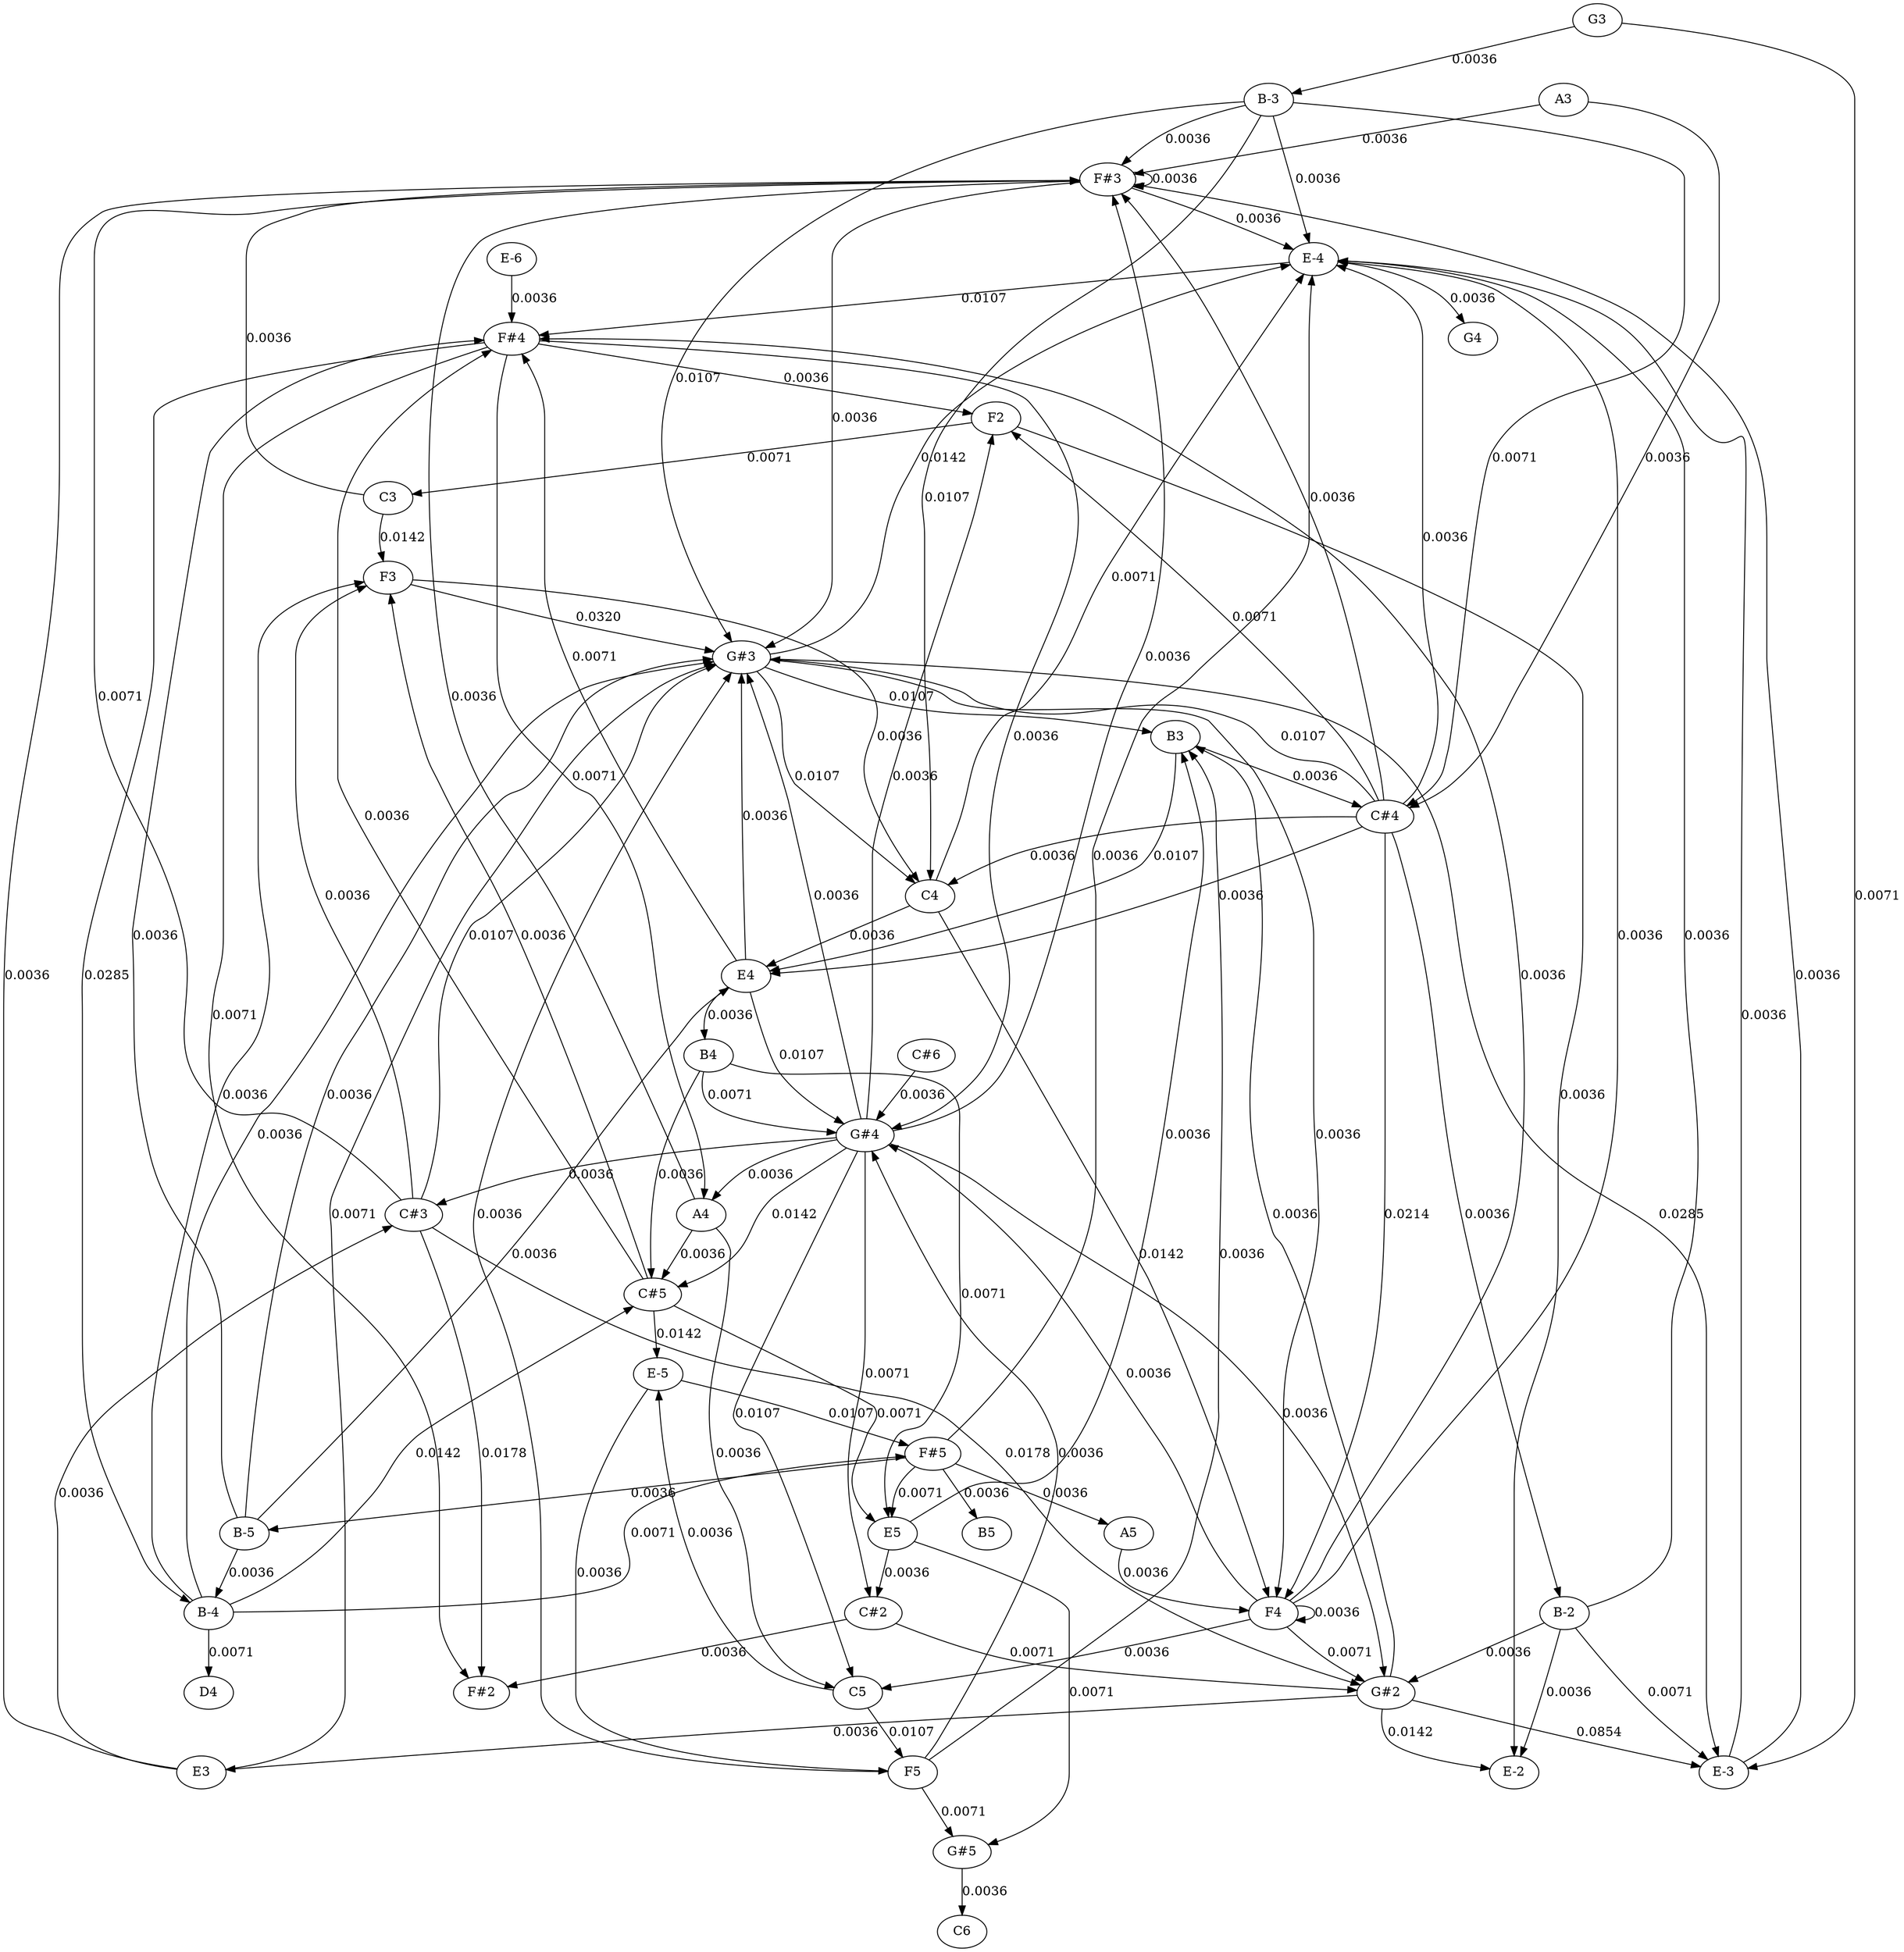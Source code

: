 strict graph {
	graph [bb="0,0,1920.5,2106"];
	node [label="\N"];
	edge [arrowtype=normal,
		dir=forward
	];
	A3	 [height="0.5",
		pos="1782,1998",
		width="0.75"];
	"F#3"	 [height="0.5",
		pos="1108,1908",
		width="0.75"];
	A3 -- "F#3"	 [label="0.0036",
		lp="1525.2,1953",
		pos="e,1134.2,1912.4 1755.6,1993.6 1650.9,1979.9 1265.3,1929.5 1144.4,1913.8"];
	"C#4"	 [height="0.5",
		pos="1343,828",
		width="0.75187"];
	A3 -- "C#4"	 [label="0.0036",
		lp="1828.2,1413",
		pos="e,1370.2,829.63 1790.2,1980.6 1798.2,1963.3 1809,1934.9 1809,1909 1809,1909 1809,1909 1809,1457 1809,1220.6 1764.5,1152.4 1636,954\
 1619.6,928.71 1618.1,919.3 1595,900 1532.3,847.72 1433.6,833.85 1380.2,830.23"];
	"F#3" -- "F#3"	 [label="0.0036",
		lp="1172.2,1908",
		pos="e,1132.5,1899.9 1132.5,1916.1 1143.5,1916.9 1153,1914.2 1153,1908 1153,1903.8 1148.7,1901.3 1142.6,1900.2"];
	"E-4"	 [height="0.5",
		pos="1447,1818",
		width="0.75"];
	"F#3" -- "E-4"	 [label="0.0036",
		lp="1327.2,1863",
		pos="e,1422,1825.5 1132.7,1900.6 1192.1,1885.2 1343.3,1845.9 1412.1,1828.1"];
	"G#3"	 [height="0.5",
		pos="990,1008",
		width="0.75927"];
	"F#3" -- "G#3"	 [label="0.0036",
		lp="1171.2,1458",
		pos="e,1005.2,1023.2 1108,1889.8 1108,1872.1 1108,1843.6 1108,1819 1108,1819 1108,1819 1108,1502 1108,1458.6 1144.5,1460.8 1164,1422 \
1178.6,1393 1183.5,1381.6 1176,1350 1141.1,1202 1110.1,1168.6 1023,1044 1019.8,1039.4 1016,1034.8 1012.1,1030.5"];
	"C#4" -- "F#3"	 [label="0.0036",
		lp="1477.2,1368",
		pos="e,1118.2,1891.1 1355.8,844.19 1377.7,871.37 1422,931.01 1440,990 1503.1,1196.8 1488.8,1272 1417,1476 1415.7,1479.8 1350.4,1598.8\
 1348,1602 1320.9,1638.2 1305.3,1639.5 1276,1674 1214.7,1746 1152.1,1839.1 1123.7,1882.6"];
	F2	 [height="0.5",
		pos="865,1638",
		width="0.75"];
	"C#4" -- F2	 [label="0.0071",
		lp="1331.2,1233",
		pos="e,892.14,1636.9 1342.8,846.2 1342.1,890.85 1339.1,1014.1 1328,1116 1315.6,1229.6 1254.3,1537.5 1160,1602 1118.9,1630.1 971.98,1635.7\
 902.25,1636.8"];
	F4	 [height="0.5",
		pos="908,1278",
		width="0.75"];
	"C#4" -- F4	 [label="0.0214",
		lp="1129.2,1053",
		pos="e,920.72,1261.7 1318.4,835.99 1301.2,841.68 1278.3,850.92 1261,864 1228.2,888.8 1229.4,904.54 1203,936 1114.1,1041.9 1088.1,1065.1\
 998,1170 973.32,1198.7 945.29,1232.2 927.16,1254"];
	"B-2"	 [height="0.5",
		pos="1584,198",
		width="0.75"];
	"C#4" -- "B-2"	 [label="0.0036",
		lp="1440.2,513",
		pos="e,1579.6,215.77 1344.6,809.91 1349.2,764.51 1364.9,637.66 1404,540 1449.4,426.62 1496.2,416.58 1548,306 1560.4,279.49 1570.6,247.5\
 1576.9,225.44"];
	"C#4" -- "E-4"	 [label="0.0036",
		lp="1561.2,1323",
		pos="e,1471.6,1810.4 1368.9,833.76 1422.6,845.29 1541,880.01 1541,962 1541,1279 1541,1279 1541,1279 1541,1486.6 1581.7,1543.1 1538,1746\
 1534.3,1763.1 1534.3,1769.5 1522,1782 1510.8,1793.4 1495.2,1801.5 1481.1,1807"];
	C4	 [height="0.5",
		pos="1019,1368",
		width="0.75"];
	"C#4" -- C4	 [label="0.0036",
		lp="1176.2,1098",
		pos="e,1023.8,1350.1 1330.4,844.29 1288.9,895.34 1154.1,1065.6 1072,1224 1051.9,1262.7 1035.7,1310.8 1026.7,1340.2"];
	"C#4" -- "G#3"	 [label="0.0107",
		lp="1180.2,918",
		pos="e,1012.1,997.2 1317.4,834.08 1292.5,839.55 1254.1,849.48 1223,864 1144.9,900.49 1136.7,929.06 1062,972 1049,979.45 1034.3,986.82\
 1021.5,992.86"];
	E4	 [height="0.5",
		pos="966,738",
		width="0.75"];
	"C#4" -- E4	 [label="0.0036",
		lp="1208.2,783",
		pos="e,991.21,744.88 1317.7,821.09 1252.1,805.78 1076.5,764.8 1001.2,747.21"];
	"E-2"	 [height="0.5",
		pos="1069,18",
		width="0.75"];
	F2 -- "E-2"	 [label="0.0036",
		lp="1231.2,828",
		pos="e,1069.9,36.055 891.35,1633.2 956.02,1622.2 1122.5,1584.2 1194,1476 1297.7,1319.1 1211.2,814.54 1175,630 1154.2,524.08 1130.3,502\
 1110,396 1085.1,266.39 1074.1,108.59 1070.4,46.23"];
	C3	 [height="0.5",
		pos="865,1548",
		width="0.75"];
	F2 -- C3	 [label="0.0071",
		lp="884.25,1593",
		pos="e,865,1566.1 865,1619.6 865,1607.2 865,1590.4 865,1576.2"];
	F4 -- F4	 [label="0.0036",
		lp="972.25,1278",
		pos="e,932.53,1269.9 932.53,1286.1 943.51,1286.9 953,1284.2 953,1278 953,1273.8 948.72,1271.3 942.57,1270.2"];
	F4 -- "E-4"	 [label="0.0036",
		lp="1358.2,1548",
		pos="e,1440.3,1800.4 933.93,1283.4 998.67,1295.8 1168.7,1336.9 1259,1440 1308.6,1496.6 1313.4,1517.2 1348,1584 1367.8,1622.2 1415.3,1738.4\
 1436.5,1790.9"];
	C5	 [height="0.5",
		pos="285,1008",
		width="0.75"];
	F4 -- C5	 [label="0.0036",
		lp="247.25,1143",
		pos="e,270.59,1023.2 881.48,1274.2 760.87,1261.3 268.26,1205.7 227.5,1152 198.96,1114.4 237.06,1060.7 263.51,1031"];
	"F#4"	 [height="0.5",
		pos="629,1728",
		width="0.75"];
	F4 -- "F#4"	 [label="0.0036",
		lp="714.25,1503",
		pos="e,636.13,1710.4 890.23,1291.6 849.13,1321.6 747,1401.9 694.5,1494 649.46,1573 671.39,1605.6 643,1692 642.03,1695 640.94,1698 639.8\
,1701"];
	"G#2"	 [height="0.5",
		pos="907,108",
		width="0.75927"];
	F4 -- "G#2"	 [label="0.0071",
		lp="1046.2,693",
		pos="e,915.51,125.14 906.62,1259.8 903.19,1210.9 896.66,1067.4 927,954 940.87,902.16 962.78,896.48 981,846 1054.4,642.64 1040.6,572.73\
 1002,360 986.35,273.69 942.34,178.58 920.15,134.29"];
	"G#4"	 [height="0.5",
		pos="458,1188",
		width="0.75927"];
	F4 -- "G#4"	 [label="0.0036",
		lp="706.25,1233",
		pos="e,484.13,1193.4 881.49,1274.1 839.68,1269.3 756.02,1258.5 686.5,1242 660.85,1235.9 655.51,1230.6 630,1224 583.63,1211.9 529.34,1201.5\
 494.34,1195.2"];
	"B-2" -- "E-4"	 [label="0.0036",
		lp="1730.2,1008",
		pos="e,1474,1816.2 1592.8,215.49 1624.4,276.69 1731,497.3 1731,692 1731,874 1731,874 1731,874 1731,1039 1633,1067 1633,1232 1633,1729\
 1633,1729 1633,1729 1633,1794.1 1538.6,1811.1 1484.3,1815.5"];
	"B-2" -- "G#2"	 [label="0.0036",
		lp="1267.2,153",
		pos="e,933.42,113.58 1557.3,194.69 1500.4,189.65 1362.5,176.93 1247.5,162 1136.5,147.59 1005.8,125.92 943.52,115.31"];
	"B-2" -- "E-2"	 [label="0.0036",
		lp="1437.2,108",
		pos="e,1094.1,24.845 1562.3,186.91 1518.3,166.74 1415.4,120.76 1326,90 1247.9,63.148 1153.9,39.256 1104.1,27.228"];
	"E-3"	 [height="0.5",
		pos="1741,18",
		width="0.75"];
	"B-2" -- "E-3"	 [label="0.0071",
		lp="1673.2,108",
		pos="e,1722.4,31.41 1592.8,180.94 1605,159.25 1628.5,119.88 1653.5,90 1668.5,72.045 1673.9,68.84 1692,54 1699,48.288 1706.8,42.452 1714.1\
,37.224"];
	"E-4" -- "F#4"	 [label="0.0107",
		lp="1065.2,1773",
		pos="e,654.75,1733.7 1420.3,1815 1326,1807.7 999.74,1781.4 732,1746 709.61,1743 684.61,1738.9 664.85,1735.5"];
	G4	 [height="0.5",
		pos="1502,1728",
		width="0.75"];
	"E-4" -- G4	 [label="0.0036",
		lp="1499.2,1773",
		pos="e,1492,1745 1457.1,1800.9 1465.3,1787.7 1477,1768.9 1486.5,1753.9"];
	C4 -- F4	 [label="0.0142",
		lp="986.25,1323",
		pos="e,922.86,1293.6 999.57,1355 989.46,1348.5 977.04,1340.2 966.5,1332 953.97,1322.2 940.8,1310.5 930.14,1300.5"];
	C4 -- "E-4"	 [label="0.0071",
		lp="1325.2,1593",
		pos="e,1426.3,1806.2 1044.8,1373.7 1091,1382.3 1183.2,1399.7 1189,1404 1342.8,1517.9 1266.2,1640.5 1395,1782 1401.5,1789.1 1409.8,1795.6\
 1417.8,1800.9"];
	C4 -- E4	 [label="0.0036",
		lp="839.25,1053",
		pos="e,968.67,756.26 993.31,1361.9 959.96,1354 902.45,1335.1 872,1296 806.56,1211.9 831.24,1167.9 819.5,1062 818.62,1054 817.14,1051.6\
 819.5,1044 833.8,997.71 852.68,993.3 881,954 898.62,929.55 952.99,874.42 963,846 972.13,820.09 971.71,788.43 969.74,766.3"];
	"G#3" -- F4	 [label="0.0036",
		lp="953.25,1143",
		pos="e,910.58,1259.9 974.59,1023.1 968.92,1029 962.93,1036.3 959,1044 940.55,1079.9 920.61,1196.4 912.16,1249.8"];
	"G#3" -- "E-4"	 [label="0.0142",
		lp="1508.2,1413",
		pos="e,1449.4,1799.9 1012.8,1018.3 1040,1029.2 1087,1047.8 1128,1062 1153.5,1070.8 1163.5,1065.1 1186,1080 1265,1132.1 1253.6,1178.9 \
1324,1242 1387.6,1299 1443,1274.5 1483,1350 1503.6,1388.9 1463.6,1695.8 1450.8,1789.8"];
	"G#3" -- C4	 [label="0.0107",
		lp="1024.2,1188",
		pos="e,1017.4,1350 991,1026.1 992.26,1047.2 994.57,1084.3 997,1116 1003.2,1197.6 1012.1,1293.9 1016.4,1339.9"];
	"G#3" -- "E-3"	 [label="0.0285",
		lp="1622.2,513",
		pos="e,1730.5,34.792 1017,1005.1 1135.3,996.02 1601,952.47 1601,829 1601,829 1601,829 1601,557 1601,533.44 1597.7,527.08 1602.5,504 1627.6\
,382.19 1706,368.37 1706,244 1706,244 1706,244 1706,107 1706,84.387 1716.1,60.673 1725.5,43.567"];
	B3	 [height="0.5",
		pos="823,918",
		width="0.75"];
	"G#3" -- B3	 [label="0.0107",
		lp="972.25,963",
		pos="e,848.69,924.13 975.36,992.55 961.21,978.83 940.54,959.5 931,954 908.44,941.01 880.41,932.1 858.56,926.53"];
	E4 -- "G#3"	 [label="0.0036",
		lp="1026.2,873",
		pos="e,993.81,989.93 976.78,754.77 985.48,768.61 996.93,789.65 1001,810 1013,869.87 1002.9,941.87 995.74,980.09"];
	E4 -- "F#4"	 [label="0.0071",
		lp="746.25,1233",
		pos="e,631.72,1709.8 963.32,756.15 959.4,778.01 950.79,816.5 935,846 922.64,869.08 876.33,916.38 859,936 801.33,1001.3 757.99,998.96 \
726,1080 699.56,1147 732.84,1170.4 725,1242 721.44,1274.5 669.23,1497.9 663,1530 651.31,1590.3 639.53,1661.4 633.37,1699.5"];
	E4 -- "G#4"	 [label="0.0107",
		lp="701.25,963",
		pos="e,483.46,1181 946.03,750.31 934.88,756.85 920.88,765.46 909,774 787.26,861.44 749.68,878.06 650,990 592.78,1054.3 610.42,1097.3 \
544,1152 529.37,1164.1 510.03,1172.4 493.4,1177.9"];
	B4	 [height="0.5",
		pos="776,648",
		width="0.75"];
	E4 -- B4	 [label="0.0036",
		lp="908.25,693",
		pos="e,797.54,658.98 944.2,726.91 910.42,711.26 845.28,681.09 806.73,663.23"];
	A4	 [height="0.5",
		pos="302,1098",
		width="0.75"];
	A4 -- "F#3"	 [label="0.0036",
		lp="214.25,1503",
		pos="e,1080.8,1906.5 275.09,1101.5 253.72,1105 225.01,1113.4 210,1134 137.04,1233.9 195,1288.3 195,1412 195,1819 195,1819 195,1819 195\
,1870.1 247.64,1858.8 297,1872 372.21,1892.1 921.71,1903.6 1070.8,1906.3"];
	"C#5"	 [height="0.5",
		pos="792,558",
		width="0.75187"];
	A4 -- "C#5"	 [label="0.0036",
		lp="461.25,828",
		pos="e,764.94,559.17 323.51,1087 349.27,1073.3 389,1046.2 389,1009 389,1009 389,1009 389,872 389,835.89 417.63,837.09 441.5,810 477.37\
,769.29 478.17,749.05 524,720 546.8,705.55 557.9,714.16 582,702 606.13,689.83 614.56,687.45 631,666 651.89,638.75 633.38,616.86 \
659,594 685.26,570.57 725.37,562.52 754.68,559.9"];
	A4 -- C5	 [label="0.0036",
		lp="306.25,1053",
		pos="e,283.81,1026.4 293.22,1080.7 290.55,1075 287.94,1068.4 286.5,1062 284.66,1053.9 283.94,1044.9 283.76,1036.7"];
	"E-5"	 [height="0.5",
		pos="597,468",
		width="0.75"];
	"C#5" -- "E-5"	 [label="0.0142",
		lp="731.25,513",
		pos="e,618.91,478.89 770.01,547.08 735.39,531.45 668.05,501.07 628.37,483.16"];
	F3	 [height="0.5",
		pos="967,1458",
		width="0.75"];
	"C#5" -- F3	 [label="0.0036",
		lp="694.25,1008",
		pos="e,943.53,1448.9 816.45,565.78 830.39,571.04 846.69,579.87 855,594 879.34,635.37 868.1,656.12 854,702 814.53,830.43 730.72,826.95\
 687,954 596.86,1215.9 659.53,1229.4 666,1242 723.44,1353.6 868.64,1420.1 934.1,1445.3"];
	"C#5" -- "F#4"	 [label="0.0036",
		lp="614.25,1143",
		pos="e,617.6,1711.3 810.13,571.55 817.1,577.46 824.27,585.17 828,594 840.76,624.2 825.11,635.96 812,666 745.05,819.41 676.61,832.48 620\
,990 608.49,1022 591,1142.7 591,1187 591,1639 591,1639 591,1639 591,1661.9 601.97,1685.6 612.12,1702.6"];
	E5	 [height="0.5",
		pos="694,288",
		width="0.75"];
	"C#5" -- E5	 [label="0.0071",
		lp="832.25,423",
		pos="e,715.21,299.39 798.25,540.33 807.46,513.26 822.23,458.32 809,414 795.32,368.17 784.18,357.45 750,324 742.38,316.54 732.91,309.88\
 723.93,304.43"];
	C5 -- "E-5"	 [label="0.0036",
		lp="396.25,738",
		pos="e,576.87,480.37 290.02,990.23 298.07,963.48 314.41,909.51 329,864 352.16,791.73 359.91,774.3 383,702 393.18,670.13 386.53,657.9 \
405,630 448.4,564.44 526.22,511.2 568.23,485.56"];
	F5	 [height="0.5",
		pos="442,378",
		width="0.75"];
	C5 -- F5	 [label="0.0107",
		lp="302.25,693",
		pos="e,430.41,394.42 281.95,989.85 273.9,941.08 254.54,797.82 282.5,684 310.42,570.37 388.94,452.13 424.33,402.81"];
	"E-5" -- F5	 [label="0.0036",
		lp="594.25,423",
		pos="e,468.44,382.44 588.23,450.91 581.03,439.11 569.78,423.53 556,414 532.86,398 502.17,389.12 478.46,384.31"];
	"F#5"	 [height="0.5",
		pos="1341,378",
		width="0.75"];
	"E-5" -- "F#5"	 [label="0.0107",
		lp="790.25,423",
		pos="e,1313.9,380.29 619.86,458.12 652.65,445.82 715.18,424 770.5,414 822.69,404.56 1185.6,386.48 1303.9,380.77"];
	F3 -- C4	 [label="0.0036",
		lp="1017.2,1413",
		pos="e,1009.5,1385 976.54,1440.9 984.31,1427.7 995.41,1408.9 1004.3,1393.9"];
	F3 -- "G#3"	 [label="0.0320",
		lp="1075.2,1233",
		pos="e,997.45,1025.5 991.41,1450.3 1007.1,1444.9 1026.8,1435.9 1040,1422 1068.1,1392.3 1057.5,1372.9 1059,1332 1061.3,1269.7 1048.8,1178.5\
 1047,1170 1036.4,1120.8 1014.8,1066.1 1001.5,1034.8"];
	"F#4" -- F2	 [label="0.0036",
		lp="788.25,1683",
		pos="e,841.85,1647.6 652.06,1718.4 694.27,1702.7 784.06,1669.2 832.46,1651.1"];
	"F#4" -- A4	 [label="0.0071",
		lp="320.25,1413",
		pos="e,275.29,1102 602.39,1724.3 561.17,1719.5 484.39,1708.8 463,1692 359.13,1610.6 237.14,1282.3 216,1152 214.72,1144.1 211.53,1140.6\
 216,1134 227.03,1117.6 247.23,1108.9 265.27,1104.2"];
	"F#4" -- "G#4"	 [label="0.0036",
		lp="474.25,1458",
		pos="e,457.07,1206.2 602.19,1725.5 553.39,1721.1 455,1704.2 455,1639 455,1639 455,1639 455,1277 455,1256.6 455.81,1233.6 456.59,1216.2"];
	"B-4"	 [height="0.5",
		pos="1290,198",
		width="0.75"];
	"F#4" -- "B-4"	 [label="0.0285",
		lp="1639.2,963",
		pos="e,1317.1,198.64 654.77,1722.4 675.58,1718.8 705.62,1713.8 732,1710 948.48,1679.2 1037.2,1733.3 1212,1602 1363.4,1488.3 1406.3,1289.7\
 1475,1170 1498,1129.9 1503.3,1119.6 1527,1080 1554.7,1033.8 1655,927.9 1655,874 1655,874 1655,874 1655,557 1655,397.96 1643.9,303.88\
 1501,234 1444.8,206.49 1371.1,200.04 1327.3,198.83"];
	"F#2"	 [height="0.5",
		pos="159,108",
		width="0.75"];
	"F#4" -- "F#2"	 [label="0.0071",
		lp="66.25,918",
		pos="e,152.27,125.71 601.98,1726.4 564.03,1724.5 493.59,1717.6 440,1692 417.82,1681.4 414.99,1673.8 398,1656 320.13,1574.5 142.41,1348.3\
 105,1242 50.024,1085.7 46,1039.6 46,874 46,874 46,874 46,602 46,419.55 120.44,208.5 148.48,135.46"];
	E5 -- B3	 [label="0.0036",
		lp="697.25,603",
		pos="e,809.73,902.08 691.88,305.96 687.47,342.23 677.43,430.04 674,504 665.82,680.34 712.62,726.4 796,882 798.18,886.07 800.82,890.15\
 803.6,894.03"];
	"G#5"	 [height="0.5",
		pos="353,198",
		width="0.75927"];
	E5 -- "G#5"	 [label="0.0071",
		lp="558.25,243",
		pos="e,376.49,207.28 668.6,281.52 617.94,270.41 500.87,243.95 404,216 398.2,214.33 392.07,212.41 386.15,210.49"];
	"C#2"	 [height="0.5",
		pos="440,198",
		width="0.75187"];
	E5 -- "C#2"	 [label="0.0036",
		lp="667.25,243",
		pos="e,466.91,201 678.09,273.34 663.06,261.16 639.41,243.8 616,234 570.36,214.89 513.61,206.02 477.1,202.04"];
	F5 -- "G#3"	 [label="0.0036",
		lp="604.25,693",
		pos="e,964.24,1001.5 447.86,395.77 465.29,444.7 519.61,590.84 584.5,702 635.94,790.12 653.48,811.25 727,882 752.85,906.88 756.13,917.72\
 787,936 841.31,968.16 912.42,988.81 954.46,999.12"];
	F5 -- "G#4"	 [label="0.0036",
		lp="246.25,783",
		pos="e,433.2,1179.9 416.6,384.54 368.25,396.61 263.97,430.32 221,504 158.74,610.75 226.5,658.42 226.5,782 227,964 227,964 227,964 227\
,1033.7 217.06,1066.3 266,1116 287.34,1137.7 304.22,1121.6 332,1134 345.52,1140 346.73,1145.5 360,1152 380.34,1162 404.28,1170.6\
 423.4,1176.8"];
	F5 -- B3	 [label="0.0036",
		lp="637.25,648",
		pos="e,799.23,909.32 458.68,392.24 465.78,398.38 473.83,406.07 480,414 597.43,564.78 583.88,629.83 685,792 710.97,833.65 711.37,850.48\
 749,882 760.92,891.99 776.18,899.83 789.73,905.54"];
	F5 -- "G#5"	 [label="0.0071",
		lp="426.25,288",
		pos="e,361.19,215.39 433.79,360.57 418.22,329.45 384.33,261.67 365.78,224.55"];
	A5	 [height="0.5",
		pos="1479,288",
		width="0.75"];
	A5 -- F4	 [label="0.0036",
		lp="1419.2,783",
		pos="e,934.89,1275.3 1476.9,306.01 1471.9,344.55 1459.1,441.46 1445,522 1419.7,666.77 1421.6,705.34 1379,846 1364,895.61 1351.7,904.95\
 1335,954 1310.9,1024.7 1330.8,1053.4 1290,1116 1211.8,1235.8 1024.7,1266.6 944.96,1274.4"];
	"G#2" -- "E-2"	 [label="0.0142",
		lp="951.25,63",
		pos="e,1041.9,19.229 910.74,90.055 914.19,78.287 920.51,63.137 931.5,54 959.71,30.547 1001.6,22.537 1031.8,19.939"];
	"G#2" -- "E-3"	 [label="0.0854",
		lp="1418.2,63",
		pos="e,1714.3,21.818 933.8,104.17 1056.2,91.255 1562.3,37.858 1704,22.907"];
	E3	 [height="0.5",
		pos="163,18",
		width="0.75"];
	"G#2" -- E3	 [label="0.0036",
		lp="621.25,63",
		pos="e,189.49,22.134 880.08,103.82 766.94,90.434 329.81,38.73 199.72,23.344"];
	"G#2" -- B3	 [label="0.0036",
		lp="926.25,513",
		pos="e,828.77,900.14 907,126.2 907,143.94 907,172.4 907,197 907,604 907,604 907,604 907,661.29 853.84,825.53 832.1,890.29"];
	"G#4" -- "F#3"	 [label="0.0036",
		lp="260.25,1548",
		pos="e,1080.6,1907.2 430.88,1191.4 390.86,1196.4 316.74,1212.1 280,1260 234.8,1319 241,1517.7 241,1592 241,1819 241,1819 241,1819 241\
,1903.7 903.82,1907.6 1070.4,1907.2"];
	"G#4" -- F2	 [label="0.0036",
		lp="671.25,1413",
		pos="e,849.18,1622.9 470.13,1204.3 507.77,1251.5 626.5,1398.4 734,1512 770.04,1550.1 814.71,1591.6 841.47,1615.9"];
	"G#4" -- "G#3"	 [label="0.0036",
		lp="819.25,1098",
		pos="e,964,1013.6 484.54,1183.5 518.9,1178.5 580.36,1168.2 631,1152 724.62,1122.1 746.52,1108.7 833,1062 846.02,1055 847.48,1050 861,\
1044 891.14,1030.6 927.58,1021.3 954.03,1015.7"];
	"G#4" -- A4	 [label="0.0036",
		lp="400.25,1143",
		pos="e,321.36,1110.7 434.93,1178.2 419.14,1171.8 397.99,1162.5 380.5,1152 369.21,1145.2 367.78,1141.5 357,1134 348.39,1128 338.8,1121.7\
 330.07,1116.2"];
	"G#4" -- "C#5"	 [label="0.0142",
		lp="544.25,873",
		pos="e,773.91,571.73 480.15,1177.2 491.14,1171.3 503.79,1162.9 512,1152 522.07,1138.6 519.47,1132.4 523,1116 528.11,1092.3 527.77,1086.1\
 530,1062 536.63,990.3 546.12,970.61 532,900 530.3,891.5 526.2,890.5 524.5,882 522.93,874.16 522.75,871.81 524.5,864 534.18,820.84\
 542.61,810.91 567,774 623.38,688.67 719.41,611.97 765.62,577.8"];
	"G#4" -- C5	 [label="0.0107",
		lp="399.25,1098",
		pos="e,301.65,1022.3 449.18,1170.9 442.22,1159.4 431.59,1144.2 419,1134 404.02,1121.8 394.56,1128.1 379.5,1116 348.17,1090.9 352.36,1073.4\
 325,1044 320.18,1038.8 314.67,1033.6 309.3,1028.9"];
	"G#4" -- "G#2"	 [label="0.0036",
		lp="481.25,648",
		pos="e,879.52,108.51 458.59,1169.9 458.76,1164.2 458.92,1157.8 459,1152 459.11,1144 459.98,1141.9 459,1134 454.97,1101.3 445.03,1094.7\
 441,1062 440.02,1054.1 440.61,1052 441,1044 445.45,953.67 464.27,304.43 521,234 608.14,125.8 790.11,110.13 869.08,108.63"];
	"G#4" -- "C#2"	 [label="0.0071",
		lp="362.25,693",
		pos="e,434.22,215.79 453.38,1170.2 450.38,1159.7 446.26,1145.9 442,1134 394.11,999.77 343,971.52 343,829 343,829 343,829 343,692 343,\
510.75 406.9,298.95 430.97,225.59"];
	"C#3"	 [height="0.5",
		pos="154,1098",
		width="0.75187"];
	"G#4" -- "C#3"	 [label="0.0036",
		lp="313.25,1143",
		pos="e,175.89,1108.8 430.93,1184.9 397.35,1181.5 338.98,1172.9 293.5,1152 281.55,1146.5 281.88,1139.7 270,1134 239.05,1119.3 227.6,1126.6\
 195,1116 191.85,1115 188.6,1113.8 185.37,1112.6"];
	"E-3" -- "F#3"	 [label="0.0036",
		lp="1842.2,963",
		pos="e,1134.6,1904.5 1764.4,27.075 1794.8,39.239 1844,65.37 1844,107 1844,874 1844,874 1844,874 1844,959.02 1709,1147 1709,1232 1709,\
1819 1709,1819 1709,1819 1709,1847.7 1275.6,1891.1 1144.9,1903.6"];
	"E-3" -- "E-4"	 [label="0.0036",
		lp="1796.2,918",
		pos="e,1474.2,1817.4 1751.8,34.75 1762.4,51.775 1777,80.094 1777,107 1777,874 1777,874 1777,874 1777,1010.5 1745.1,1043 1695,1170 1684.1\
,1197.5 1671,1202.5 1671,1232 1671,1729 1671,1729 1671,1729 1671,1759.3 1654,1766.4 1628,1782 1583.6,1808.6 1523,1815.6 1484.5,1817.1"];
	E3 -- "F#3"	 [label="0.0036",
		lp="19.25,963",
		pos="e,1081,1906.8 136.45,21.303 90.26,26.921 0,45.736 0,107 0,1009 0,1009 0,1009 0,1948.1 58.499,1825.1 135,1872 175.56,1896.9 897.47\
,1905.1 1070.8,1906.7"];
	E3 -- "G#3"	 [label="0.0071",
		lp="275.25,513",
		pos="e,962.75,1005.2 183.6,29.985 207.31,44.29 243,71.693 243,107 243,469 243,469 243,469 243,592.33 377.99,546.77 469,630 562.28,715.3\
 568.93,752.52 654,846 691.45,887.15 695.72,903.68 741,936 806.04,982.42 900.81,998.61 952.66,1004.2"];
	E3 -- "C#3"	 [label="0.0036",
		lp="115.25,558",
		pos="e,150.91,1079.9 142.4,29.985 118.69,44.29 83,71.693 83,107 83,244 83,244 83,244 83,568.44 105.31,649.11 137,972 140.94,1012.1 142.15\
,1022.1 148,1062 148.38,1064.6 148.79,1067.2 149.22,1069.9"];
	B3 -- "C#4"	 [label="0.0036",
		lp="1139.2,873",
		pos="e,1317.8,835 849.47,913.69 891.67,908.23 976.72,896.48 1048,882 1080.1,875.47 1087.3,870.04 1119.5,864 1183.1,852.08 1200.2,856.82\
 1264,846 1278.4,843.55 1294.2,840.27 1307.9,837.25"];
	B3 -- E4	 [label="0.0107",
		lp="916.25,828",
		pos="e,950.85,752.99 832.67,901.16 846.01,879.72 871.3,840.63 896.5,810 911.11,792.24 929.35,773.72 943.48,760.05"];
	"B-3"	 [height="0.5",
		pos="1352,1998",
		width="0.75"];
	"B-3" -- "F#3"	 [label="0.0036",
		lp="1274.2,1953",
		pos="e,1131.1,1917.4 1328.7,1988.7 1309,1981.6 1279.9,1971.1 1254.5,1962 1215.3,1947.9 1170.2,1931.5 1140.5,1920.8"];
	"B-3" -- "C#4"	 [label="0.0071",
		lp="1766.2,1413",
		pos="e,1369.4,832.05 1379.1,1996.3 1447.5,1993 1628.7,1974.6 1723,1872 1753.3,1839 1747,1818.8 1747,1774 1747,1774 1747,1774 1747,1232\
 1747,1147.7 1698.8,1138.3 1663,1062 1640.7,1014.4 1648.1,994.82 1615,954 1572.1,901.07 1552.9,892.39 1491,864 1455,847.51 1410.5\
,838.33 1379.7,833.56"];
	"B-3" -- "E-4"	 [label="0.0036",
		lp="1428.2,1908",
		pos="e,1438.4,1835.2 1360.6,1980.9 1377.2,1949.9 1413.6,1881.6 1433.5,1844.4"];
	"B-3" -- C4	 [label="0.0107",
		lp="1305.2,1683",
		pos="e,1043.2,1376.2 1350.2,1979.8 1341.7,1906.1 1299.4,1613.4 1150,1440 1124.1,1409.9 1082.1,1390.3 1052.6,1379.5"];
	"B-3" -- "G#3"	 [label="0.0107",
		lp="781.25,1503",
		pos="e,972.38,1022.1 1324.8,1997 1238.7,1995.7 966.65,1982.7 781,1872 762.86,1861.2 759.26,1855 750,1836 680.35,1693.3 813.11,1276.6 \
883,1134 904.72,1089.7 914.34,1080.1 948,1044 952.96,1038.7 958.71,1033.4 964.34,1028.6"];
	"B-4" -- "G#3"	 [label="0.0036",
		lp="1477.2,603",
		pos="e,1016.5,1002.8 1317.2,198.2 1366.3,198.44 1468.7,206.9 1515,270 1615.4,407.01 1452,477.12 1452,647 1452,829 1452,829 1452,829 1452\
,920.08 1135.4,982.34 1026.4,1001.1"];
	"B-4" -- "C#5"	 [label="0.0142",
		lp="979.25,378",
		pos="e,804.83,541.8 1263.4,201.41 1227.3,205.28 1161.2,214.52 1108,234 1077.4,245.23 1069.3,249.45 1044,270 1017.1,291.83 865.99,469.49\
 811.56,533.84"];
	"B-4" -- F3	 [label="0.0036",
		lp="1173.2,828",
		pos="e,993.02,1453 1263.4,201.74 1202.4,209.63 1058,238.22 1058,332 1058,469 1058,469 1058,469 1058,553 1129.5,550.62 1157,630 1175.4\
,683.16 1158.7,831.96 1133,882 1127.5,892.64 1117.9,889.08 1113,900 1106.5,914.62 1110.6,920.19 1113,936 1122,994.06 1112.8,1019.1\
 1153,1062 1168,1078 1186.6,1061.9 1199,1080 1208,1093.2 1202.4,1100.4 1199,1116 1167.6,1261.9 1170,1320.1 1061,1422 1045,1436.9\
 1022.2,1445.6 1003,1450.6"];
	D4	 [height="0.5",
		pos="1290,108",
		width="0.75"];
	"B-4" -- D4	 [label="0.0071",
		lp="1309.2,153",
		pos="e,1290,126.05 1290,179.61 1290,167.24 1290,150.37 1290,136.22"];
	"B-4" -- "F#5"	 [label="0.0071",
		lp="1400.2,288",
		pos="e,1360.2,365.07 1308.8,211.01 1326.8,223.52 1353.4,244.81 1368,270 1375.5,282.94 1388.2,323.59 1380,342 1377.3,348.11 1372.9,353.59\
 1368,358.31"];
	"F#5" -- "E-4"	 [label="0.0036",
		lp="1626.2,1098",
		pos="e,1473.5,1813.5 1360.4,390.8 1434.2,436.3 1693,602.25 1693,692 1693,874 1693,874 1693,874 1693,973.3 1628.6,983.2 1606.5,1080 1578\
,1204.4 1595,1239.3 1595,1367 1595,1729 1595,1729 1595,1729 1595,1780.8 1527.3,1802.8 1483.5,1811.6"];
	"F#5" -- E5	 [label="0.0071",
		lp="1095.2,333",
		pos="e,720.13,292.55 1314.8,373.44 1213.6,359.67 847.57,309.89 730.37,293.95"];
	"F#5" -- A5	 [label="0.0036",
		lp="1449.2,333",
		pos="e,1461,301.47 1362.3,366.63 1375.2,360.07 1391.9,351.11 1406,342 1417,334.86 1418.9,331.8 1429.5,324 1436.9,318.53 1445.1,312.7 \
1452.6,307.4"];
	B5	 [height="0.5",
		pos="1332,288",
		width="0.75"];
	"F#5" -- B5	 [label="0.0036",
		lp="1357.2,333",
		pos="e,1333.8,306.22 1339.3,360.03 1338,347.69 1336.3,330.73 1334.8,316.47"];
	"B-5"	 [height="0.5",
		pos="1184,288",
		width="0.75"];
	"F#5" -- "B-5"	 [label="0.0036",
		lp="1305.2,333",
		pos="e,1206.1,298.77 1322.7,364.58 1305.9,353.42 1280.2,336.85 1257,324 1243.5,316.56 1228.2,309.08 1215.1,302.96"];
	"B-5" -- "G#3"	 [label="0.0036",
		lp="1153.2,648",
		pos="e,1001,991.26 1178.2,305.6 1176.4,311.37 1174.4,317.92 1173,324 1124.6,529.02 1160.3,590.76 1098,792 1071.9,876.52 1056.3,894.84\
 1013,972 1011,975.54 1008.8,979.19 1006.6,982.75"];
	"B-5" -- E4	 [label="0.0036",
		lp="1083.2,513",
		pos="e,972.85,720.46 1167.6,302.48 1160.9,308.56 1153.5,316.13 1148,324 1124,358.55 1012.2,625.81 976.77,711"];
	"B-5" -- "F#4"	 [label="0.0036",
		lp="1468.2,1008",
		pos="e,654.7,1722.4 1185.6,306.46 1187.3,317.43 1190.8,331.46 1198,342 1306.5,501.19 1506,454.35 1506,647 1506,829 1506,829 1506,829 \
1506,841.22 1358.3,1230.6 1354,1242 1314.5,1346.4 1307.3,1373.6 1263,1476 1236.8,1536.4 1242.2,1569.4 1185,1602 1036.4,1686.6 978.1\
,1655.8 811,1692 760.48,1702.9 701.7,1713.9 664.92,1720.6"];
	"B-5" -- "B-4"	 [label="0.0036",
		lp="1266.2,243",
		pos="e,1273.6,212.65 1200.6,273.25 1218.1,258.72 1245.8,235.66 1265.8,219.09"];
	B4 -- "C#5"	 [label="0.0036",
		lp="805.25,603",
		pos="e,788.92,575.92 779.08,630.03 781.36,617.49 784.51,600.17 787.13,585.77"];
	B4 -- E5	 [label="0.0071",
		lp="754.25,468",
		pos="e,697.27,305.91 770.94,630.15 766.7,615.81 760.63,594.64 756,576 732.35,480.86 709.24,366.69 699.21,315.78"];
	B4 -- "G#4"	 [label="0.0071",
		lp="548.25,918",
		pos="e,475.5,1174.2 761.59,663.64 750.41,674.7 734.29,689.96 719,702 650.73,755.77 606.9,739.56 556,810 510.76,872.61 529.23,1083.3 494\
,1152 491.2,1157.5 487.21,1162.6 482.9,1167.1"];
	C6	 [height="0.5",
		pos="330,108",
		width="0.75"];
	"G#5" -- C6	 [label="0.0036",
		lp="351.25,153",
		pos="e,328.27,126.06 341.05,181.46 337.26,175.67 333.54,168.83 331.5,162 329.06,153.81 328.19,144.6 328.08,136.17"];
	"C#2" -- "G#2"	 [label="0.0071",
		lp="475.25,153",
		pos="e,879.47,109.34 440.2,179.93 441.32,167.95 444.93,152.58 455.5,144 487.3,118.19 766.47,111.21 869.24,109.5"];
	"C#2" -- "F#2"	 [label="0.0036",
		lp="413.25,153",
		pos="e,185.45,111.77 422.75,184.07 413.98,177.48 403.16,169.33 393.5,162 383.02,154.04 382.07,149.23 370,144 339.32,130.7 247.38,118.79\
 195.56,112.9"];
	"C#3" -- "F#3"	 [label="0.0071",
		lp="138.25,1503",
		pos="e,1080.8,1906.7 143.5,1114.8 133.19,1131.9 119,1160.2 119,1187 119,1819 119,1819 119,1819 119,1866.2 165.66,1858.9 211,1872 294.34\
,1896 911.14,1904.7 1070.5,1906.6"];
	"C#3" -- "G#3"	 [label="0.0107",
		lp="603.25,1053",
		pos="e,962.99,1011.1 180.2,1092.6 202.86,1088.9 236.53,1083.7 266,1080 528.32,1047.3 845.68,1020.6 952.72,1012"];
	"C#3" -- F3	 [label="0.0036",
		lp="345.25,1278",
		pos="e,939.83,1457.3 164.21,1114.9 188.31,1151.2 252.27,1241.7 325.5,1296 435.64,1377.6 474.5,1386.9 607,1422 721.71,1452.4 863.24,1457\
 929.48,1457.3"];
	"C#3" -- "G#2"	 [label="0.0178",
		lp="282.25,603",
		pos="e,879.61,109.09 164.5,1081.2 174.81,1064.1 189,1035.8 189,1009 189,1009 189,1009 189,782 189,634.84 297,616.16 297,469 297,469 297\
,469 297,197 297,170.36 302.61,158.43 325,144 370.58,114.63 747.63,109.9 869.3,109.15"];
	"C#3" -- "F#2"	 [label="0.0178",
		lp="172.25,603",
		pos="e,159,126.2 153.07,1079.8 152.19,1062.1 151,1033.6 151,1009 151,1009 151,1009 151,647 151,623.44 151.21,617.53 152.5,594 154.45,\
558.38 159,549.67 159,514 159,514 159,514 159,197 159,176.63 159,153.61 159,136.22"];
	C3 -- "F#3"	 [label="0.0036",
		lp="773.25,1728",
		pos="e,1081.1,1906.1 840.91,1556.1 808.27,1567.5 754,1593 754,1637 754,1819 754,1819 754,1819 754,1883.8 980.22,1901.2 1071,1905.6"];
	C3 -- F3	 [label="0.0142",
		lp="945.25,1503",
		pos="e,951.17,1472.7 880.94,1533.2 897.7,1518.8 924.27,1495.9 943.46,1479.3"];
	"C#6"	 [height="0.5",
		pos="400,1278",
		width="0.75187"];
	"C#6" -- "G#4"	 [label="0.0036",
		lp="422.25,1233",
		pos="e,434.62,1197.6 396.93,1259.6 395.89,1248.7 396.28,1234.7 402.5,1224 407.83,1214.8 416.62,1207.7 425.64,1202.4"];
	"E-6"	 [height="0.5",
		pos="612,1818",
		width="0.75"];
	"E-6" -- "F#4"	 [label="0.0036",
		lp="634.25,1773",
		pos="e,620.85,1745.4 611.32,1799.6 611.28,1789.2 611.89,1775.7 614.5,1764 615.18,1761 616.11,1757.8 617.17,1754.8"];
	G3	 [height="0.5",
		pos="1748,2088",
		width="0.75"];
	G3 -- "E-3"	 [label="0.0071",
		lp="1901.2,1053",
		pos="e,1767.2,23.167 1773.8,2082.2 1812.8,2073.3 1882,2050.2 1882,1999 1882,1999 1882,1999 1882,107 1882,57.55 1818.8,34.871 1777,25.28"];
	G3 -- "B-3"	 [label="0.0036",
		lp="1605.2,2043",
		pos="e,1377.2,2004.6 1722.6,2081.4 1654.2,2066.1 1465.6,2024.2 1387.1,2006.8"];
}
